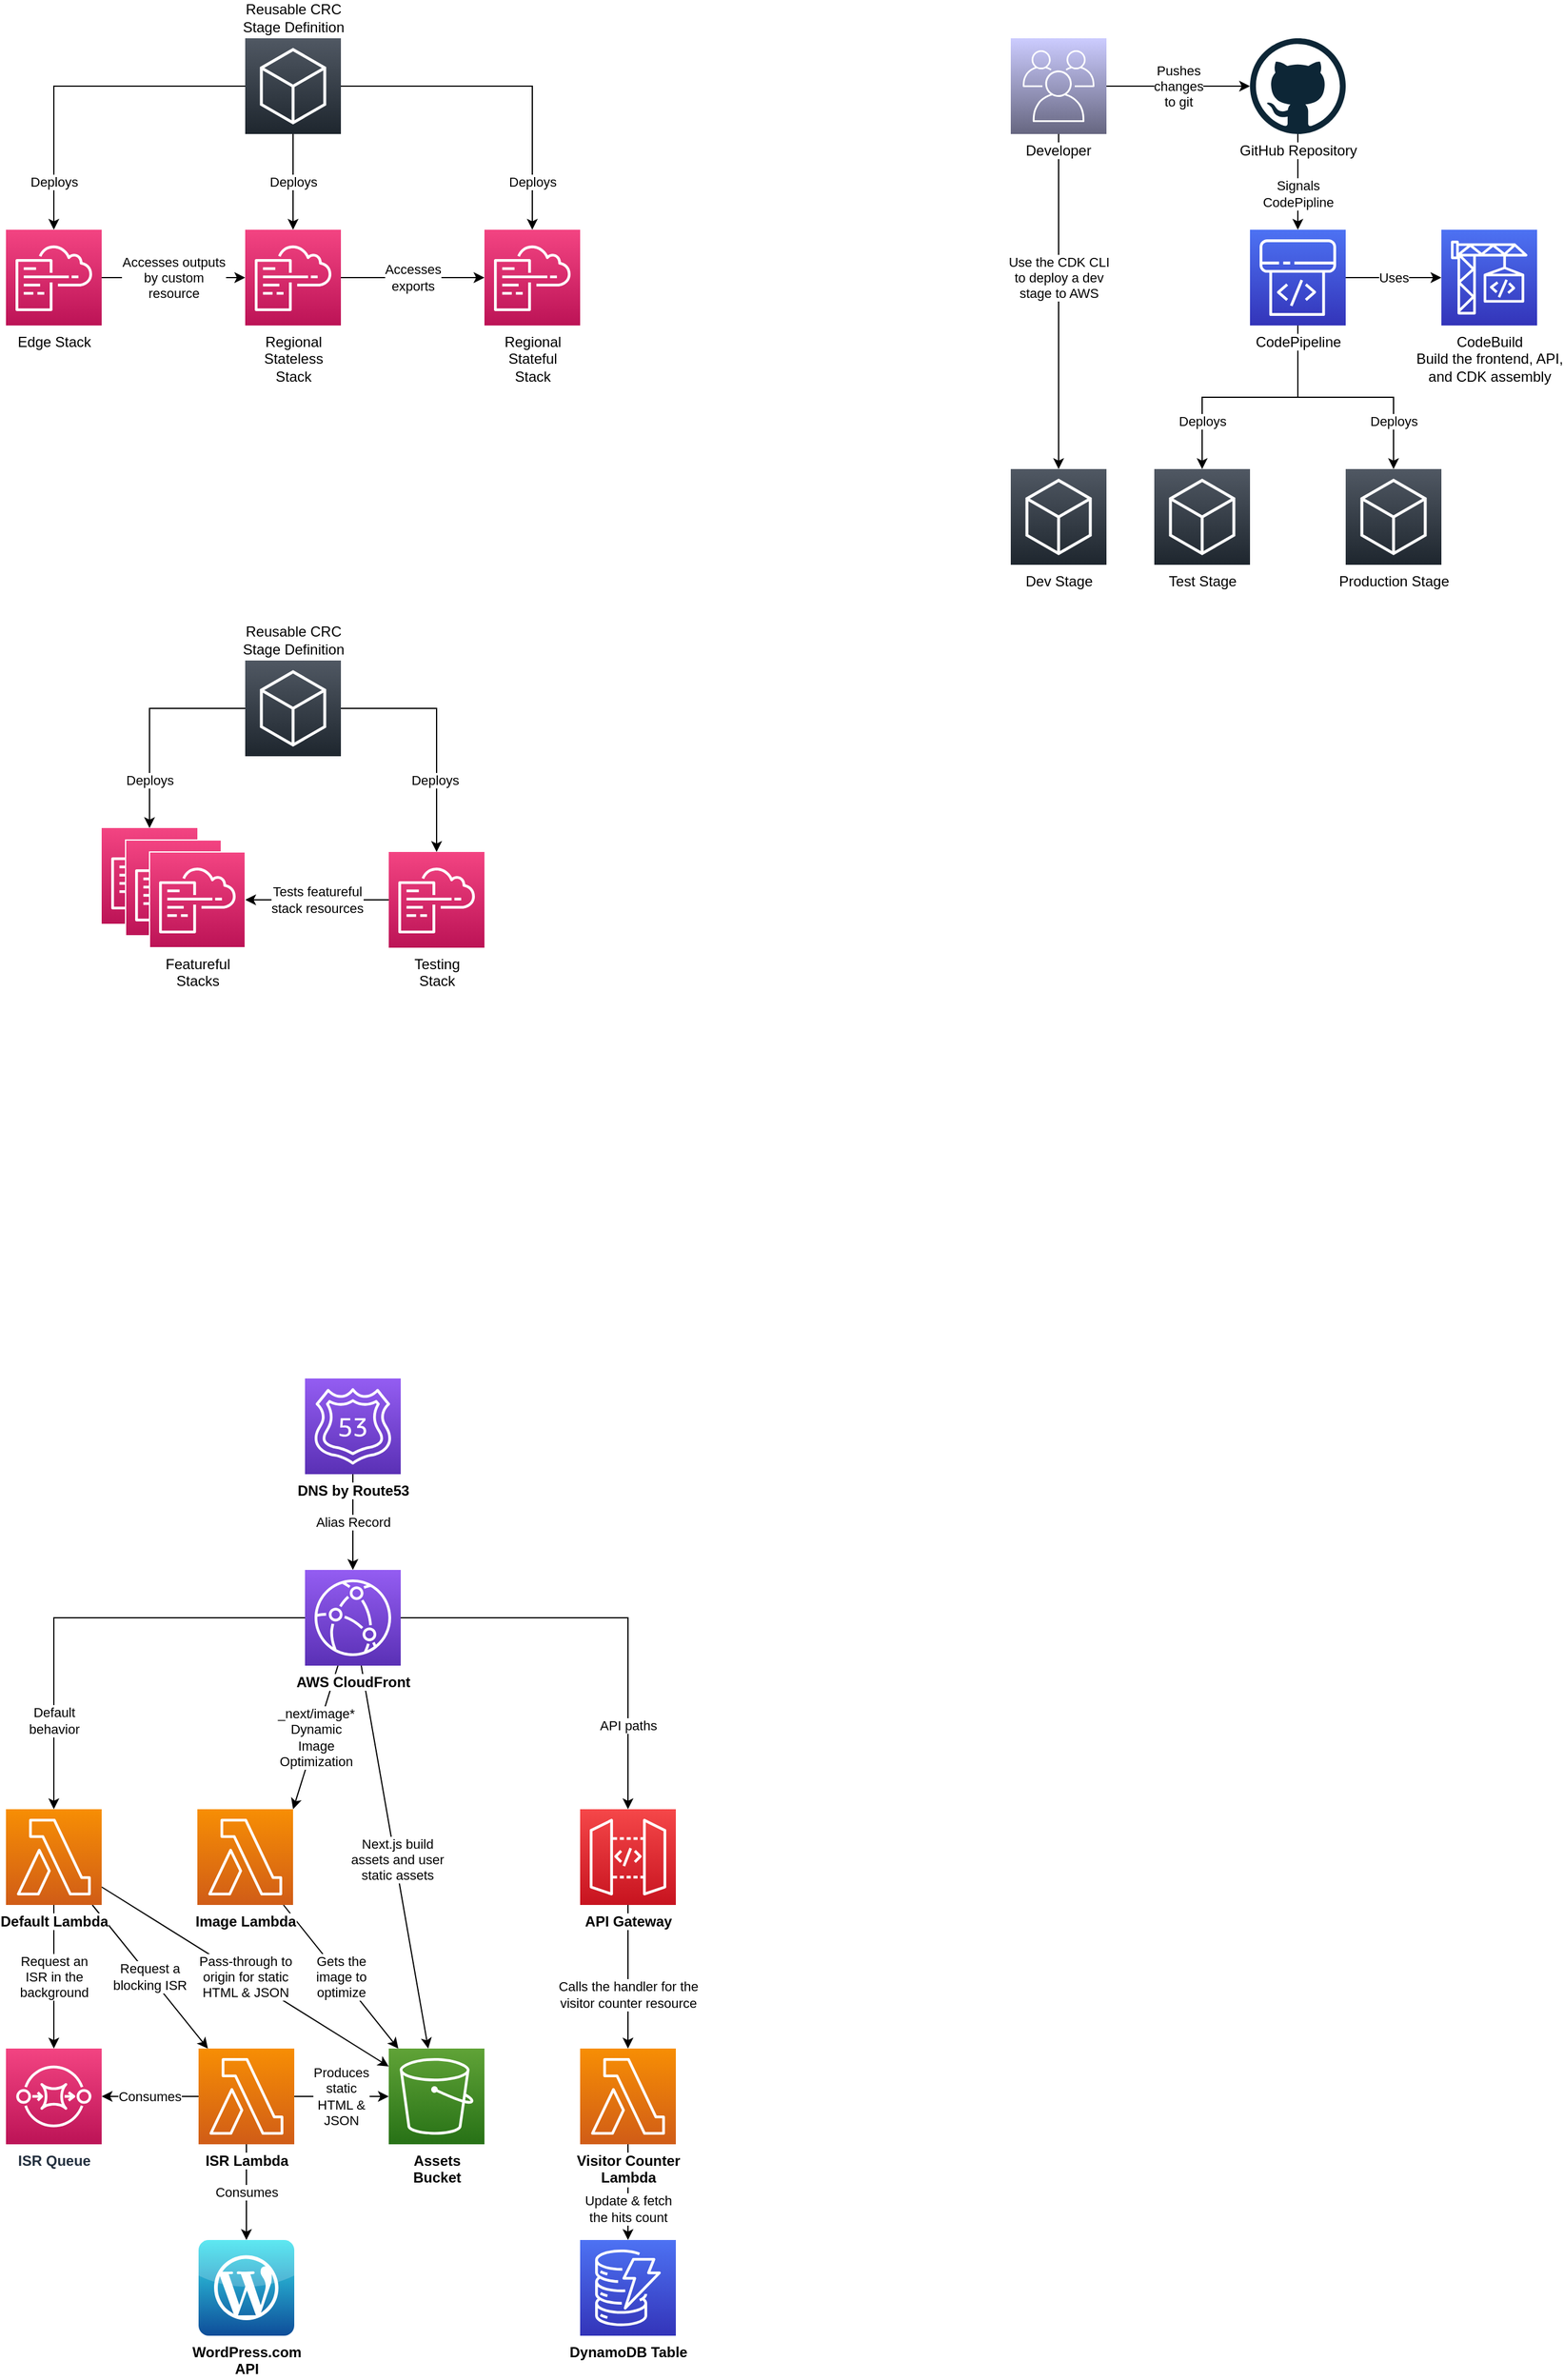 <mxfile version="14.6.13" type="device"><diagram id="23iRSUPoRavnBvh4doch" name="Page-1"><mxGraphModel dx="1086" dy="3144" grid="1" gridSize="10" guides="1" tooltips="1" connect="1" arrows="1" fold="1" page="1" pageScale="1" pageWidth="827" pageHeight="1169" background="#FFFFFF" math="0" shadow="0"><root><mxCell id="0"/><mxCell id="1" parent="0"/><mxCell id="MCFBkDI-ZbjaXfufqopT-85" value="" style="whiteSpace=wrap;html=1;aspect=fixed;fontColor=#000000;strokeWidth=1;fillColor=none;strokeColor=#FFFFFF;" parent="1" vertex="1"><mxGeometry x="280" y="-1540" width="80" height="80" as="geometry"/></mxCell><mxCell id="73" value="" style="points=[[0,0,0],[0.25,0,0],[0.5,0,0],[0.75,0,0],[1,0,0],[0,1,0],[0.25,1,0],[0.5,1,0],[0.75,1,0],[1,1,0],[0,0.25,0],[0,0.5,0],[0,0.75,0],[1,0.25,0],[1,0.5,0],[1,0.75,0]];points=[[0,0,0],[0.25,0,0],[0.5,0,0],[0.75,0,0],[1,0,0],[0,1,0],[0.25,1,0],[0.5,1,0],[0.75,1,0],[1,1,0],[0,0.25,0],[0,0.5,0],[0,0.75,0],[1,0.25,0],[1,0.5,0],[1,0.75,0]];outlineConnect=0;gradientColor=#F34482;gradientDirection=north;fillColor=#BC1356;strokeColor=#ffffff;dashed=0;verticalLabelPosition=bottom;verticalAlign=top;align=center;html=1;fontSize=12;fontStyle=1;aspect=fixed;shape=mxgraph.aws4.resourceIcon;resIcon=mxgraph.aws4.cloudformation;labelBackgroundColor=#FFFFFF;fontColor=#000000;" parent="1" vertex="1"><mxGeometry x="280" y="-1540" width="80" height="80" as="geometry"/></mxCell><mxCell id="74" value="" style="points=[[0,0,0],[0.25,0,0],[0.5,0,0],[0.75,0,0],[1,0,0],[0,1,0],[0.25,1,0],[0.5,1,0],[0.75,1,0],[1,1,0],[0,0.25,0],[0,0.5,0],[0,0.75,0],[1,0.25,0],[1,0.5,0],[1,0.75,0]];points=[[0,0,0],[0.25,0,0],[0.5,0,0],[0.75,0,0],[1,0,0],[0,1,0],[0.25,1,0],[0.5,1,0],[0.75,1,0],[1,1,0],[0,0.25,0],[0,0.5,0],[0,0.75,0],[1,0.25,0],[1,0.5,0],[1,0.75,0]];outlineConnect=0;gradientColor=#F34482;gradientDirection=north;fillColor=#BC1356;strokeColor=#ffffff;dashed=0;verticalLabelPosition=bottom;verticalAlign=top;align=center;html=1;fontSize=12;fontStyle=1;aspect=fixed;shape=mxgraph.aws4.resourceIcon;resIcon=mxgraph.aws4.cloudformation;labelBackgroundColor=#FFFFFF;fontColor=#000000;" parent="1" vertex="1"><mxGeometry x="300" y="-1530" width="80" height="80" as="geometry"/></mxCell><mxCell id="84" value="" style="whiteSpace=wrap;html=1;aspect=fixed;fontColor=#000000;strokeWidth=1;fillColor=none;strokeColor=#FFFFFF;" parent="1" vertex="1"><mxGeometry x="300" y="-1530" width="80" height="80" as="geometry"/></mxCell><mxCell id="25" value="API paths" style="edgeStyle=orthogonalEdgeStyle;rounded=0;orthogonalLoop=1;jettySize=auto;html=1;labelBackgroundColor=#FFFFFF;fontColor=#000000;strokeColor=#000000;" parent="1" source="2" target="hK5ETDv1HGEy8o7-CPOC-136" edge="1"><mxGeometry x="0.6" relative="1" as="geometry"><mxPoint as="offset"/></mxGeometry></mxCell><mxCell id="hK5ETDv1HGEy8o7-CPOC-99" value="Default&lt;br&gt;behavior" style="rounded=0;orthogonalLoop=1;jettySize=auto;html=1;edgeStyle=orthogonalEdgeStyle;" edge="1" parent="1" source="2" target="hK5ETDv1HGEy8o7-CPOC-117"><mxGeometry x="0.6" relative="1" as="geometry"><mxPoint x="320" y="-720" as="targetPoint"/><mxPoint as="offset"/></mxGeometry></mxCell><mxCell id="hK5ETDv1HGEy8o7-CPOC-100" value="_next/image*&lt;br&gt;Dynamic&lt;br&gt;Image&lt;br&gt;Optimization" style="rounded=0;orthogonalLoop=1;jettySize=auto;html=1;entryX=0.5;entryY=0;entryDx=0;entryDy=0;entryPerimeter=0;" edge="1" parent="1" source="2"><mxGeometry relative="1" as="geometry"><mxPoint x="440" y="-720" as="targetPoint"/></mxGeometry></mxCell><mxCell id="hK5ETDv1HGEy8o7-CPOC-101" value="Next.js build&lt;br&gt;assets and user&lt;br&gt;static assets" style="rounded=0;orthogonalLoop=1;jettySize=auto;html=1;" edge="1" parent="1" source="2" target="hK5ETDv1HGEy8o7-CPOC-126"><mxGeometry x="0.014" y="2" relative="1" as="geometry"><mxPoint x="560" y="-720" as="targetPoint"/><mxPoint as="offset"/></mxGeometry></mxCell><mxCell id="2" value="AWS CloudFront" style="points=[[0,0,0],[0.25,0,0],[0.5,0,0],[0.75,0,0],[1,0,0],[0,1,0],[0.25,1,0],[0.5,1,0],[0.75,1,0],[1,1,0],[0,0.25,0],[0,0.5,0],[0,0.75,0],[1,0.25,0],[1,0.5,0],[1,0.75,0]];outlineConnect=0;gradientColor=#945DF2;gradientDirection=north;fillColor=#5A30B5;strokeColor=#ffffff;dashed=0;verticalLabelPosition=bottom;verticalAlign=top;align=center;html=1;fontSize=12;fontStyle=1;aspect=fixed;shape=mxgraph.aws4.resourceIcon;resIcon=mxgraph.aws4.cloudfront;labelBackgroundColor=#FFFFFF;fontColor=#000000;" parent="1" vertex="1"><mxGeometry x="450" y="-920" width="80" height="80" as="geometry"/></mxCell><mxCell id="22" value="Alias Record" style="edgeStyle=orthogonalEdgeStyle;rounded=0;orthogonalLoop=1;jettySize=auto;html=1;labelBackgroundColor=#FFFFFF;fontColor=#000000;strokeColor=#000000;" parent="1" source="10" target="2" edge="1"><mxGeometry relative="1" as="geometry"/></mxCell><mxCell id="10" value="DNS by Route53" style="points=[[0,0,0],[0.25,0,0],[0.5,0,0],[0.75,0,0],[1,0,0],[0,1,0],[0.25,1,0],[0.5,1,0],[0.75,1,0],[1,1,0],[0,0.25,0],[0,0.5,0],[0,0.75,0],[1,0.25,0],[1,0.5,0],[1,0.75,0]];outlineConnect=0;gradientColor=#945DF2;gradientDirection=north;fillColor=#5A30B5;strokeColor=#ffffff;dashed=0;verticalLabelPosition=bottom;verticalAlign=top;align=center;html=1;fontSize=12;fontStyle=1;aspect=fixed;shape=mxgraph.aws4.resourceIcon;resIcon=mxgraph.aws4.route_53;labelBackgroundColor=#FFFFFF;fontColor=#000000;" parent="1" vertex="1"><mxGeometry x="450" y="-1080" width="80" height="80" as="geometry"/></mxCell><mxCell id="42" value="Accesses outputs&lt;br&gt;by custom&lt;br&gt;resource" style="edgeStyle=orthogonalEdgeStyle;rounded=0;orthogonalLoop=1;jettySize=auto;html=1;labelBackgroundColor=#FFFFFF;fontColor=#000000;strokeColor=#000000;" parent="1" source="29" target="35" edge="1"><mxGeometry relative="1" as="geometry"/></mxCell><mxCell id="29" value="Edge Stack" style="points=[[0,0,0],[0.25,0,0],[0.5,0,0],[0.75,0,0],[1,0,0],[0,1,0],[0.25,1,0],[0.5,1,0],[0.75,1,0],[1,1,0],[0,0.25,0],[0,0.5,0],[0,0.75,0],[1,0.25,0],[1,0.5,0],[1,0.75,0]];points=[[0,0,0],[0.25,0,0],[0.5,0,0],[0.75,0,0],[1,0,0],[0,1,0],[0.25,1,0],[0.5,1,0],[0.75,1,0],[1,1,0],[0,0.25,0],[0,0.5,0],[0,0.75,0],[1,0.25,0],[1,0.5,0],[1,0.75,0]];outlineConnect=0;gradientColor=#F34482;gradientDirection=north;fillColor=#BC1356;strokeColor=#ffffff;dashed=0;verticalLabelPosition=bottom;verticalAlign=top;align=center;html=1;fontSize=12;fontStyle=0;aspect=fixed;shape=mxgraph.aws4.resourceIcon;resIcon=mxgraph.aws4.cloudformation;labelBackgroundColor=#FFFFFF;fontColor=#000000;" parent="1" vertex="1"><mxGeometry x="200" y="-2040" width="80" height="80" as="geometry"/></mxCell><mxCell id="37" value="Deploys" style="edgeStyle=orthogonalEdgeStyle;rounded=0;orthogonalLoop=1;jettySize=auto;html=1;entryX=0.5;entryY=0;entryDx=0;entryDy=0;entryPerimeter=0;labelBackgroundColor=#FFFFFF;fontColor=#000000;strokeColor=#000000;" parent="1" source="32" target="29" edge="1"><mxGeometry x="0.714" relative="1" as="geometry"><mxPoint as="offset"/></mxGeometry></mxCell><mxCell id="38" value="Deploys" style="edgeStyle=orthogonalEdgeStyle;rounded=0;orthogonalLoop=1;jettySize=auto;html=1;labelBackgroundColor=#FFFFFF;fontColor=#000000;strokeColor=#000000;" parent="1" source="32" target="35" edge="1"><mxGeometry relative="1" as="geometry"><mxPoint as="offset"/></mxGeometry></mxCell><mxCell id="39" style="edgeStyle=orthogonalEdgeStyle;rounded=0;orthogonalLoop=1;jettySize=auto;html=1;labelBackgroundColor=#FFFFFF;fontColor=#000000;strokeColor=#000000;" parent="1" source="32" target="36" edge="1"><mxGeometry relative="1" as="geometry"/></mxCell><mxCell id="40" value="Deploys" style="edgeLabel;html=1;align=center;verticalAlign=middle;resizable=0;points=[];labelBackgroundColor=#FFFFFF;fontColor=#000000;" parent="39" vertex="1" connectable="0"><mxGeometry x="0.513" y="-2" relative="1" as="geometry"><mxPoint x="2" y="28" as="offset"/></mxGeometry></mxCell><mxCell id="32" value="Reusable CRC&lt;br&gt;Stage Definition" style="points=[[0,0,0],[0.25,0,0],[0.5,0,0],[0.75,0,0],[1,0,0],[0,1,0],[0.25,1,0],[0.5,1,0],[0.75,1,0],[1,1,0],[0,0.25,0],[0,0.5,0],[0,0.75,0],[1,0.25,0],[1,0.5,0],[1,0.75,0]];gradientDirection=north;outlineConnect=0;gradientColor=#505863;fillColor=#1E262E;strokeColor=#ffffff;dashed=0;verticalLabelPosition=top;verticalAlign=bottom;align=center;html=1;fontSize=12;fontStyle=0;aspect=fixed;shape=mxgraph.aws4.resourceIcon;resIcon=mxgraph.aws4.general;labelPosition=center;labelBackgroundColor=#FFFFFF;fontColor=#000000;" parent="1" vertex="1"><mxGeometry x="400" y="-2200" width="80" height="80" as="geometry"/></mxCell><mxCell id="41" value="Accesses&lt;br&gt;exports" style="edgeStyle=orthogonalEdgeStyle;rounded=0;orthogonalLoop=1;jettySize=auto;html=1;labelBackgroundColor=#FFFFFF;fontColor=#000000;strokeColor=#000000;" parent="1" source="35" target="36" edge="1"><mxGeometry relative="1" as="geometry"/></mxCell><mxCell id="35" value="Regional&lt;br&gt;Stateless&lt;br&gt;Stack" style="points=[[0,0,0],[0.25,0,0],[0.5,0,0],[0.75,0,0],[1,0,0],[0,1,0],[0.25,1,0],[0.5,1,0],[0.75,1,0],[1,1,0],[0,0.25,0],[0,0.5,0],[0,0.75,0],[1,0.25,0],[1,0.5,0],[1,0.75,0]];points=[[0,0,0],[0.25,0,0],[0.5,0,0],[0.75,0,0],[1,0,0],[0,1,0],[0.25,1,0],[0.5,1,0],[0.75,1,0],[1,1,0],[0,0.25,0],[0,0.5,0],[0,0.75,0],[1,0.25,0],[1,0.5,0],[1,0.75,0]];outlineConnect=0;gradientColor=#F34482;gradientDirection=north;fillColor=#BC1356;strokeColor=#ffffff;dashed=0;verticalLabelPosition=bottom;verticalAlign=top;align=center;html=1;fontSize=12;fontStyle=0;aspect=fixed;shape=mxgraph.aws4.resourceIcon;resIcon=mxgraph.aws4.cloudformation;labelBackgroundColor=#FFFFFF;fontColor=#000000;" parent="1" vertex="1"><mxGeometry x="400" y="-2040" width="80" height="80" as="geometry"/></mxCell><mxCell id="36" value="Regional&lt;br&gt;Stateful&lt;br&gt;Stack" style="points=[[0,0,0],[0.25,0,0],[0.5,0,0],[0.75,0,0],[1,0,0],[0,1,0],[0.25,1,0],[0.5,1,0],[0.75,1,0],[1,1,0],[0,0.25,0],[0,0.5,0],[0,0.75,0],[1,0.25,0],[1,0.5,0],[1,0.75,0]];points=[[0,0,0],[0.25,0,0],[0.5,0,0],[0.75,0,0],[1,0,0],[0,1,0],[0.25,1,0],[0.5,1,0],[0.75,1,0],[1,1,0],[0,0.25,0],[0,0.5,0],[0,0.75,0],[1,0.25,0],[1,0.5,0],[1,0.75,0]];outlineConnect=0;gradientColor=#F34482;gradientDirection=north;fillColor=#BC1356;strokeColor=#ffffff;dashed=0;verticalLabelPosition=bottom;verticalAlign=top;align=center;html=1;fontSize=12;fontStyle=0;aspect=fixed;shape=mxgraph.aws4.resourceIcon;resIcon=mxgraph.aws4.cloudformation;labelBackgroundColor=#FFFFFF;fontColor=#000000;" parent="1" vertex="1"><mxGeometry x="600" y="-2040" width="80" height="80" as="geometry"/></mxCell><mxCell id="52" value="Uses" style="edgeStyle=orthogonalEdgeStyle;rounded=0;orthogonalLoop=1;jettySize=auto;html=1;labelBackgroundColor=#FFFFFF;fontColor=#000000;strokeColor=#000000;" parent="1" source="43" target="51" edge="1"><mxGeometry relative="1" as="geometry"/></mxCell><mxCell id="54" value="Deploys" style="edgeStyle=orthogonalEdgeStyle;rounded=0;orthogonalLoop=1;jettySize=auto;html=1;exitX=0.5;exitY=1;exitDx=0;exitDy=0;exitPerimeter=0;labelBackgroundColor=#FFFFFF;fontColor=#000000;strokeColor=#000000;" parent="1" source="43" target="53" edge="1"><mxGeometry x="0.602" relative="1" as="geometry"><mxPoint as="offset"/></mxGeometry></mxCell><mxCell id="56" value="Deploys" style="edgeStyle=orthogonalEdgeStyle;rounded=0;orthogonalLoop=1;jettySize=auto;html=1;exitX=0.5;exitY=1;exitDx=0;exitDy=0;exitPerimeter=0;labelBackgroundColor=#FFFFFF;fontColor=#000000;strokeColor=#000000;" parent="1" source="43" target="55" edge="1"><mxGeometry x="0.597" relative="1" as="geometry"><mxPoint x="1480" y="-1870" as="sourcePoint"/><mxPoint as="offset"/></mxGeometry></mxCell><mxCell id="43" value="CodePipeline" style="points=[[0,0,0],[0.25,0,0],[0.5,0,0],[0.75,0,0],[1,0,0],[0,1,0],[0.25,1,0],[0.5,1,0],[0.75,1,0],[1,1,0],[0,0.25,0],[0,0.5,0],[0,0.75,0],[1,0.25,0],[1,0.5,0],[1,0.75,0]];outlineConnect=0;gradientColor=#4D72F3;gradientDirection=north;fillColor=#3334B9;strokeColor=#ffffff;dashed=0;verticalLabelPosition=bottom;verticalAlign=top;align=center;html=1;fontSize=12;fontStyle=0;aspect=fixed;shape=mxgraph.aws4.resourceIcon;resIcon=mxgraph.aws4.codepipeline;labelBackgroundColor=#FFFFFF;fontColor=#000000;" parent="1" vertex="1"><mxGeometry x="1240" y="-2040" width="80" height="80" as="geometry"/></mxCell><mxCell id="45" value="Signals&lt;br&gt;CodePipline" style="edgeStyle=orthogonalEdgeStyle;rounded=0;orthogonalLoop=1;jettySize=auto;html=1;labelBackgroundColor=#FFFFFF;fontColor=#000000;strokeColor=#000000;" parent="1" source="44" target="43" edge="1"><mxGeometry x="0.25" relative="1" as="geometry"><mxPoint as="offset"/></mxGeometry></mxCell><mxCell id="44" value="GitHub Repository" style="dashed=0;outlineConnect=0;html=1;align=center;labelPosition=center;verticalLabelPosition=bottom;verticalAlign=top;shape=mxgraph.weblogos.github;labelBackgroundColor=#FFFFFF;fontColor=#000000;fillColor=none;" parent="1" vertex="1"><mxGeometry x="1240" y="-2200" width="80" height="80" as="geometry"/></mxCell><mxCell id="50" value="Pushes&lt;br&gt;changes&lt;br&gt;to git" style="edgeStyle=orthogonalEdgeStyle;rounded=0;orthogonalLoop=1;jettySize=auto;html=1;labelBackgroundColor=#FFFFFF;fontColor=#000000;strokeColor=#000000;exitX=1;exitY=0.5;exitDx=0;exitDy=0;" parent="1" source="47" target="44" edge="1"><mxGeometry relative="1" as="geometry"><mxPoint x="1151" y="-2121" as="sourcePoint"/></mxGeometry></mxCell><mxCell id="51" value="CodeBuild&lt;br&gt;Build the frontend, API,&lt;br&gt;and CDK assembly" style="points=[[0,0,0],[0.25,0,0],[0.5,0,0],[0.75,0,0],[1,0,0],[0,1,0],[0.25,1,0],[0.5,1,0],[0.75,1,0],[1,1,0],[0,0.25,0],[0,0.5,0],[0,0.75,0],[1,0.25,0],[1,0.5,0],[1,0.75,0]];outlineConnect=0;gradientColor=#4D72F3;gradientDirection=north;fillColor=#3334B9;strokeColor=#ffffff;dashed=0;verticalLabelPosition=bottom;verticalAlign=top;align=center;html=1;fontSize=12;fontStyle=0;aspect=fixed;shape=mxgraph.aws4.resourceIcon;resIcon=mxgraph.aws4.codebuild;labelBackgroundColor=#FFFFFF;fontColor=#000000;" parent="1" vertex="1"><mxGeometry x="1400" y="-2040" width="80" height="80" as="geometry"/></mxCell><mxCell id="53" value="Test Stage" style="points=[[0,0,0],[0.25,0,0],[0.5,0,0],[0.75,0,0],[1,0,0],[0,1,0],[0.25,1,0],[0.5,1,0],[0.75,1,0],[1,1,0],[0,0.25,0],[0,0.5,0],[0,0.75,0],[1,0.25,0],[1,0.5,0],[1,0.75,0]];gradientDirection=north;outlineConnect=0;gradientColor=#505863;fillColor=#1E262E;strokeColor=#ffffff;dashed=0;verticalLabelPosition=bottom;verticalAlign=top;align=center;html=1;fontSize=12;fontStyle=0;aspect=fixed;shape=mxgraph.aws4.resourceIcon;resIcon=mxgraph.aws4.general;labelPosition=center;labelBackgroundColor=#FFFFFF;fontColor=#000000;" parent="1" vertex="1"><mxGeometry x="1160" y="-1840" width="80" height="80" as="geometry"/></mxCell><mxCell id="55" value="Production Stage" style="points=[[0,0,0],[0.25,0,0],[0.5,0,0],[0.75,0,0],[1,0,0],[0,1,0],[0.25,1,0],[0.5,1,0],[0.75,1,0],[1,1,0],[0,0.25,0],[0,0.5,0],[0,0.75,0],[1,0.25,0],[1,0.5,0],[1,0.75,0]];gradientDirection=north;outlineConnect=0;gradientColor=#505863;fillColor=#1E262E;strokeColor=#ffffff;dashed=0;verticalLabelPosition=bottom;verticalAlign=top;align=center;html=1;fontSize=12;fontStyle=0;aspect=fixed;shape=mxgraph.aws4.resourceIcon;resIcon=mxgraph.aws4.general;labelPosition=center;labelBackgroundColor=#FFFFFF;fontColor=#000000;" parent="1" vertex="1"><mxGeometry x="1320" y="-1840" width="80" height="80" as="geometry"/></mxCell><mxCell id="60" value="Dev Stage" style="points=[[0,0,0],[0.25,0,0],[0.5,0,0],[0.75,0,0],[1,0,0],[0,1,0],[0.25,1,0],[0.5,1,0],[0.75,1,0],[1,1,0],[0,0.25,0],[0,0.5,0],[0,0.75,0],[1,0.25,0],[1,0.5,0],[1,0.75,0]];gradientDirection=north;outlineConnect=0;gradientColor=#505863;fillColor=#1E262E;strokeColor=#ffffff;dashed=0;verticalLabelPosition=bottom;verticalAlign=top;align=center;html=1;fontSize=12;fontStyle=0;aspect=fixed;shape=mxgraph.aws4.resourceIcon;resIcon=mxgraph.aws4.general;labelPosition=center;labelBackgroundColor=#FFFFFF;fontColor=#000000;" parent="1" vertex="1"><mxGeometry x="1040" y="-1840" width="80" height="80" as="geometry"/></mxCell><mxCell id="61" value="Use the CDK CLI&lt;br&gt;to deploy a dev&lt;br&gt;stage to AWS" style="edgeStyle=orthogonalEdgeStyle;rounded=0;orthogonalLoop=1;jettySize=auto;html=1;labelBackgroundColor=#FFFFFF;fontColor=#000000;exitX=0.5;exitY=1;exitDx=0;exitDy=0;strokeColor=#000000;" parent="1" source="47" target="60" edge="1"><mxGeometry x="-0.143" relative="1" as="geometry"><mxPoint x="960" y="-2130" as="sourcePoint"/><mxPoint as="offset"/></mxGeometry></mxCell><mxCell id="80" value="Deploys&amp;nbsp;" style="edgeStyle=orthogonalEdgeStyle;rounded=0;orthogonalLoop=1;jettySize=auto;html=1;strokeColor=#000000;exitX=1;exitY=0.5;exitDx=0;exitDy=0;exitPerimeter=0;fontColor=#000000;labelBackgroundColor=#FFFFFF;" parent="1" source="71" target="77" edge="1"><mxGeometry x="0.4" relative="1" as="geometry"><mxPoint as="offset"/></mxGeometry></mxCell><mxCell id="71" value="Reusable CRC&lt;br&gt;Stage Definition" style="points=[[0,0,0],[0.25,0,0],[0.5,0,0],[0.75,0,0],[1,0,0],[0,1,0],[0.25,1,0],[0.5,1,0],[0.75,1,0],[1,1,0],[0,0.25,0],[0,0.5,0],[0,0.75,0],[1,0.25,0],[1,0.5,0],[1,0.75,0]];gradientDirection=north;outlineConnect=0;gradientColor=#505863;fillColor=#1E262E;strokeColor=#ffffff;dashed=0;verticalLabelPosition=top;verticalAlign=bottom;align=center;html=1;fontSize=12;fontStyle=0;aspect=fixed;shape=mxgraph.aws4.resourceIcon;resIcon=mxgraph.aws4.general;labelPosition=center;labelBackgroundColor=#FFFFFF;fontColor=#000000;" parent="1" vertex="1"><mxGeometry x="400" y="-1680" width="80" height="80" as="geometry"/></mxCell><mxCell id="81" value="Tests featureful&lt;br&gt;stack resources" style="edgeStyle=orthogonalEdgeStyle;rounded=0;orthogonalLoop=1;jettySize=auto;html=1;strokeColor=#000000;fontColor=#000000;labelBackgroundColor=#FFFFFF;" parent="1" source="77" target="72" edge="1"><mxGeometry relative="1" as="geometry"/></mxCell><mxCell id="77" value="Testing&lt;br&gt;Stack" style="points=[[0,0,0],[0.25,0,0],[0.5,0,0],[0.75,0,0],[1,0,0],[0,1,0],[0.25,1,0],[0.5,1,0],[0.75,1,0],[1,1,0],[0,0.25,0],[0,0.5,0],[0,0.75,0],[1,0.25,0],[1,0.5,0],[1,0.75,0]];points=[[0,0,0],[0.25,0,0],[0.5,0,0],[0.75,0,0],[1,0,0],[0,1,0],[0.25,1,0],[0.5,1,0],[0.75,1,0],[1,1,0],[0,0.25,0],[0,0.5,0],[0,0.75,0],[1,0.25,0],[1,0.5,0],[1,0.75,0]];outlineConnect=0;gradientColor=#F34482;gradientDirection=north;fillColor=#BC1356;strokeColor=#ffffff;dashed=0;verticalLabelPosition=bottom;verticalAlign=top;align=center;html=1;fontSize=12;fontStyle=0;aspect=fixed;shape=mxgraph.aws4.resourceIcon;resIcon=mxgraph.aws4.cloudformation;labelBackgroundColor=#FFFFFF;fontColor=#000000;" parent="1" vertex="1"><mxGeometry x="520" y="-1520" width="80" height="80" as="geometry"/></mxCell><mxCell id="79" value="Deploys" style="edgeStyle=orthogonalEdgeStyle;rounded=0;orthogonalLoop=1;jettySize=auto;html=1;entryX=0.5;entryY=0;entryDx=0;entryDy=0;entryPerimeter=0;strokeColor=#000000;exitX=0;exitY=0.5;exitDx=0;exitDy=0;exitPerimeter=0;fontColor=#000000;labelBackgroundColor=#FFFFFF;" parent="1" source="71" target="73" edge="1"><mxGeometry x="0.556" relative="1" as="geometry"><mxPoint as="offset"/></mxGeometry></mxCell><mxCell id="72" value="Featureful&lt;br&gt;Stacks" style="points=[[0,0,0],[0.25,0,0],[0.5,0,0],[0.75,0,0],[1,0,0],[0,1,0],[0.25,1,0],[0.5,1,0],[0.75,1,0],[1,1,0],[0,0.25,0],[0,0.5,0],[0,0.75,0],[1,0.25,0],[1,0.5,0],[1,0.75,0]];points=[[0,0,0],[0.25,0,0],[0.5,0,0],[0.75,0,0],[1,0,0],[0,1,0],[0.25,1,0],[0.5,1,0],[0.75,1,0],[1,1,0],[0,0.25,0],[0,0.5,0],[0,0.75,0],[1,0.25,0],[1,0.5,0],[1,0.75,0]];outlineConnect=0;gradientColor=#F34482;gradientDirection=north;fillColor=#BC1356;strokeColor=#ffffff;dashed=0;verticalLabelPosition=bottom;verticalAlign=top;align=center;html=1;fontSize=12;fontStyle=0;aspect=fixed;shape=mxgraph.aws4.resourceIcon;resIcon=mxgraph.aws4.cloudformation;labelBackgroundColor=#FFFFFF;fontColor=#000000;" parent="1" vertex="1"><mxGeometry x="320" y="-1520" width="80" height="80" as="geometry"/></mxCell><mxCell id="82" value="" style="whiteSpace=wrap;html=1;aspect=fixed;fontColor=#000000;strokeWidth=1;fillColor=none;strokeColor=#FFFFFF;" parent="1" vertex="1"><mxGeometry x="320" y="-1520" width="80" height="80" as="geometry"/></mxCell><mxCell id="49" value="" style="group;labelBackgroundColor=#FFFFFF;fontColor=#000000;" parent="1" vertex="1" connectable="0"><mxGeometry x="1040" y="-2200" width="80" height="80" as="geometry"/></mxCell><mxCell id="47" value="Developer" style="rounded=0;whiteSpace=wrap;html=1;strokeColor=none;fillColor=#CCCCFF;gradientColor=#666680;labelPosition=center;verticalLabelPosition=bottom;align=center;verticalAlign=top;labelBackgroundColor=#FFFFFF;fontColor=#000000;" parent="49" vertex="1"><mxGeometry width="80" height="80" as="geometry"/></mxCell><mxCell id="46" value="" style="outlineConnect=0;gradientColor=none;dashed=0;verticalLabelPosition=bottom;verticalAlign=top;align=center;html=1;fontSize=12;fontStyle=0;aspect=fixed;shape=mxgraph.aws4.illustration_users;pointerEvents=1;fillColor=#FFFFFF;strokeColor=none;labelBackgroundColor=#FFFFFF;fontColor=#000000;" parent="49" vertex="1"><mxGeometry x="10" y="10" width="60" height="60" as="geometry"/></mxCell><mxCell id="hK5ETDv1HGEy8o7-CPOC-115" value="Request an&lt;br&gt;ISR in the&lt;br&gt;background" style="rounded=0;orthogonalLoop=1;jettySize=auto;html=1;" edge="1" parent="1" source="hK5ETDv1HGEy8o7-CPOC-117" target="hK5ETDv1HGEy8o7-CPOC-125"><mxGeometry relative="1" as="geometry"><mxPoint as="offset"/></mxGeometry></mxCell><mxCell id="hK5ETDv1HGEy8o7-CPOC-116" value="Pass-through to&lt;br&gt;origin for static&lt;br&gt;HTML &amp;amp; JSON" style="rounded=0;orthogonalLoop=1;jettySize=auto;html=1;" edge="1" parent="1" source="hK5ETDv1HGEy8o7-CPOC-117" target="hK5ETDv1HGEy8o7-CPOC-126"><mxGeometry relative="1" as="geometry"><mxPoint as="offset"/></mxGeometry></mxCell><mxCell id="hK5ETDv1HGEy8o7-CPOC-144" value="Request a&lt;br&gt;blocking ISR" style="edgeStyle=none;rounded=0;orthogonalLoop=1;jettySize=auto;html=1;startArrow=none;startFill=0;" edge="1" parent="1" source="hK5ETDv1HGEy8o7-CPOC-117" target="hK5ETDv1HGEy8o7-CPOC-124"><mxGeometry relative="1" as="geometry"/></mxCell><mxCell id="hK5ETDv1HGEy8o7-CPOC-117" value="Default Lambda" style="points=[[0,0,0],[0.25,0,0],[0.5,0,0],[0.75,0,0],[1,0,0],[0,1,0],[0.25,1,0],[0.5,1,0],[0.75,1,0],[1,1,0],[0,0.25,0],[0,0.5,0],[0,0.75,0],[1,0.25,0],[1,0.5,0],[1,0.75,0]];outlineConnect=0;gradientColor=#F78E04;gradientDirection=north;fillColor=#D05C17;strokeColor=#ffffff;dashed=0;verticalLabelPosition=bottom;verticalAlign=top;align=center;html=1;fontSize=12;fontStyle=1;aspect=fixed;shape=mxgraph.aws4.resourceIcon;resIcon=mxgraph.aws4.lambda;labelBackgroundColor=#FFFFFF;fontColor=#000000;" vertex="1" parent="1"><mxGeometry x="200" y="-720" width="80" height="80" as="geometry"/></mxCell><mxCell id="hK5ETDv1HGEy8o7-CPOC-118" value="Gets the&lt;br&gt;image to&lt;br&gt;optimize" style="edgeStyle=none;rounded=0;orthogonalLoop=1;jettySize=auto;html=1;" edge="1" parent="1" source="hK5ETDv1HGEy8o7-CPOC-119" target="hK5ETDv1HGEy8o7-CPOC-126"><mxGeometry relative="1" as="geometry"><mxPoint as="offset"/></mxGeometry></mxCell><mxCell id="hK5ETDv1HGEy8o7-CPOC-119" value="Image Lambda" style="points=[[0,0,0],[0.25,0,0],[0.5,0,0],[0.75,0,0],[1,0,0],[0,1,0],[0.25,1,0],[0.5,1,0],[0.75,1,0],[1,1,0],[0,0.25,0],[0,0.5,0],[0,0.75,0],[1,0.25,0],[1,0.5,0],[1,0.75,0]];outlineConnect=0;gradientColor=#F78E04;gradientDirection=north;fillColor=#D05C17;strokeColor=#ffffff;dashed=0;verticalLabelPosition=bottom;verticalAlign=top;align=center;html=1;fontSize=12;fontStyle=1;aspect=fixed;shape=mxgraph.aws4.resourceIcon;resIcon=mxgraph.aws4.lambda;labelBackgroundColor=#FFFFFF;fontColor=#000000;" vertex="1" parent="1"><mxGeometry x="360" y="-720" width="80" height="80" as="geometry"/></mxCell><mxCell id="hK5ETDv1HGEy8o7-CPOC-120" style="edgeStyle=orthogonalEdgeStyle;rounded=0;orthogonalLoop=1;jettySize=auto;html=1;" edge="1" parent="1" source="hK5ETDv1HGEy8o7-CPOC-124" target="hK5ETDv1HGEy8o7-CPOC-126"><mxGeometry relative="1" as="geometry"/></mxCell><mxCell id="hK5ETDv1HGEy8o7-CPOC-121" value="Produces&lt;br&gt;static&lt;br&gt;HTML &amp;amp;&lt;br&gt;JSON" style="edgeLabel;html=1;align=center;verticalAlign=middle;resizable=0;points=[];" vertex="1" connectable="0" parent="hK5ETDv1HGEy8o7-CPOC-120"><mxGeometry x="-0.058" y="-1" relative="1" as="geometry"><mxPoint x="2" y="-1" as="offset"/></mxGeometry></mxCell><mxCell id="hK5ETDv1HGEy8o7-CPOC-122" value="Consumes" style="edgeStyle=orthogonalEdgeStyle;rounded=0;orthogonalLoop=1;jettySize=auto;html=1;" edge="1" parent="1" source="hK5ETDv1HGEy8o7-CPOC-124" target="hK5ETDv1HGEy8o7-CPOC-127"><mxGeometry relative="1" as="geometry"><Array as="points"><mxPoint x="401" y="-390"/><mxPoint x="401" y="-390"/></Array><mxPoint as="offset"/></mxGeometry></mxCell><mxCell id="hK5ETDv1HGEy8o7-CPOC-123" value="Consumes" style="edgeStyle=orthogonalEdgeStyle;rounded=0;orthogonalLoop=1;jettySize=auto;html=1;" edge="1" parent="1" source="hK5ETDv1HGEy8o7-CPOC-124" target="hK5ETDv1HGEy8o7-CPOC-125"><mxGeometry x="0.012" relative="1" as="geometry"><mxPoint as="offset"/></mxGeometry></mxCell><mxCell id="hK5ETDv1HGEy8o7-CPOC-124" value="ISR Lambda" style="points=[[0,0,0],[0.25,0,0],[0.5,0,0],[0.75,0,0],[1,0,0],[0,1,0],[0.25,1,0],[0.5,1,0],[0.75,1,0],[1,1,0],[0,0.25,0],[0,0.5,0],[0,0.75,0],[1,0.25,0],[1,0.5,0],[1,0.75,0]];outlineConnect=0;gradientColor=#F78E04;gradientDirection=north;fillColor=#D05C17;strokeColor=#ffffff;dashed=0;verticalLabelPosition=bottom;verticalAlign=top;align=center;html=1;fontSize=12;fontStyle=1;aspect=fixed;shape=mxgraph.aws4.resourceIcon;resIcon=mxgraph.aws4.lambda;labelBackgroundColor=#FFFFFF;fontColor=#000000;" vertex="1" parent="1"><mxGeometry x="361" y="-520" width="80" height="80" as="geometry"/></mxCell><mxCell id="hK5ETDv1HGEy8o7-CPOC-125" value="ISR Queue" style="points=[[0,0,0],[0.25,0,0],[0.5,0,0],[0.75,0,0],[1,0,0],[0,1,0],[0.25,1,0],[0.5,1,0],[0.75,1,0],[1,1,0],[0,0.25,0],[0,0.5,0],[0,0.75,0],[1,0.25,0],[1,0.5,0],[1,0.75,0]];outlineConnect=0;fontColor=#232F3E;gradientColor=#F34482;gradientDirection=north;fillColor=#BC1356;strokeColor=#ffffff;dashed=0;verticalLabelPosition=bottom;verticalAlign=top;align=center;html=1;fontSize=12;fontStyle=1;aspect=fixed;shape=mxgraph.aws4.resourceIcon;resIcon=mxgraph.aws4.sqs;labelBackgroundColor=#ffffff;" vertex="1" parent="1"><mxGeometry x="200" y="-520" width="80" height="80" as="geometry"/></mxCell><mxCell id="hK5ETDv1HGEy8o7-CPOC-126" value="Assets&lt;br&gt;Bucket" style="points=[[0,0,0],[0.25,0,0],[0.5,0,0],[0.75,0,0],[1,0,0],[0,1,0],[0.25,1,0],[0.5,1,0],[0.75,1,0],[1,1,0],[0,0.25,0],[0,0.5,0],[0,0.75,0],[1,0.25,0],[1,0.5,0],[1,0.75,0]];outlineConnect=0;gradientColor=#60A337;gradientDirection=north;fillColor=#277116;strokeColor=#ffffff;dashed=0;verticalLabelPosition=bottom;verticalAlign=top;align=center;html=1;fontSize=12;fontStyle=1;aspect=fixed;shape=mxgraph.aws4.resourceIcon;resIcon=mxgraph.aws4.s3;labelBackgroundColor=#FFFFFF;fontColor=#000000;" vertex="1" parent="1"><mxGeometry x="520" y="-520" width="80" height="80" as="geometry"/></mxCell><mxCell id="hK5ETDv1HGEy8o7-CPOC-127" value="WordPress.com&lt;br&gt;API" style="dashed=0;outlineConnect=0;html=1;align=center;labelPosition=center;verticalLabelPosition=bottom;verticalAlign=top;shape=mxgraph.webicons.wordpress_2;fillColor=#35E2EE;gradientColor=#0E4D99;labelBackgroundColor=#FFFFFF;fontColor=#000000;fontStyle=1" vertex="1" parent="1"><mxGeometry x="361" y="-360" width="80" height="80" as="geometry"/></mxCell><mxCell id="hK5ETDv1HGEy8o7-CPOC-135" value="Calls the handler for the&lt;br&gt;visitor counter resource" style="edgeStyle=orthogonalEdgeStyle;rounded=0;orthogonalLoop=1;jettySize=auto;html=1;entryX=0.5;entryY=0;entryDx=0;entryDy=0;entryPerimeter=0;labelBackgroundColor=#FFFFFF;fontColor=#000000;strokeColor=#000000;" edge="1" parent="1" source="hK5ETDv1HGEy8o7-CPOC-136" target="hK5ETDv1HGEy8o7-CPOC-139"><mxGeometry x="0.25" relative="1" as="geometry"><mxPoint x="910" y="-401" as="targetPoint"/><mxPoint as="offset"/></mxGeometry></mxCell><mxCell id="hK5ETDv1HGEy8o7-CPOC-136" value="API Gateway" style="points=[[0,0,0],[0.25,0,0],[0.5,0,0],[0.75,0,0],[1,0,0],[0,1,0],[0.25,1,0],[0.5,1,0],[0.75,1,0],[1,1,0],[0,0.25,0],[0,0.5,0],[0,0.75,0],[1,0.25,0],[1,0.5,0],[1,0.75,0]];outlineConnect=0;gradientColor=#F54749;gradientDirection=north;fillColor=#C7131F;strokeColor=#ffffff;dashed=0;verticalLabelPosition=bottom;verticalAlign=top;align=center;html=1;fontSize=12;fontStyle=1;aspect=fixed;shape=mxgraph.aws4.resourceIcon;resIcon=mxgraph.aws4.api_gateway;labelBackgroundColor=#FFFFFF;fontColor=#000000;" vertex="1" parent="1"><mxGeometry x="680" y="-720" width="80" height="80" as="geometry"/></mxCell><mxCell id="hK5ETDv1HGEy8o7-CPOC-137" value="DynamoDB Table" style="points=[[0,0,0],[0.25,0,0],[0.5,0,0],[0.75,0,0],[1,0,0],[0,1,0],[0.25,1,0],[0.5,1,0],[0.75,1,0],[1,1,0],[0,0.25,0],[0,0.5,0],[0,0.75,0],[1,0.25,0],[1,0.5,0],[1,0.75,0]];outlineConnect=0;gradientColor=#4D72F3;gradientDirection=north;fillColor=#3334B9;strokeColor=#ffffff;dashed=0;verticalLabelPosition=bottom;verticalAlign=top;align=center;html=1;fontSize=12;fontStyle=1;aspect=fixed;shape=mxgraph.aws4.resourceIcon;resIcon=mxgraph.aws4.dynamodb;labelBackgroundColor=#FFFFFF;fontColor=#000000;" vertex="1" parent="1"><mxGeometry x="680" y="-360" width="80" height="80" as="geometry"/></mxCell><mxCell id="hK5ETDv1HGEy8o7-CPOC-138" value="Update &amp;amp; fetch&lt;br&gt;the hits count" style="rounded=0;orthogonalLoop=1;jettySize=auto;html=1;exitX=0.5;exitY=1;exitDx=0;exitDy=0;exitPerimeter=0;entryX=0.5;entryY=0;entryDx=0;entryDy=0;entryPerimeter=0;labelBackgroundColor=#FFFFFF;fontColor=#000000;strokeColor=#000000;" edge="1" parent="1" source="hK5ETDv1HGEy8o7-CPOC-139" target="hK5ETDv1HGEy8o7-CPOC-137"><mxGeometry x="0.333" relative="1" as="geometry"><mxPoint as="offset"/></mxGeometry></mxCell><mxCell id="hK5ETDv1HGEy8o7-CPOC-139" value="Visitor Counter&lt;br&gt;Lambda" style="points=[[0,0,0],[0.25,0,0],[0.5,0,0],[0.75,0,0],[1,0,0],[0,1,0],[0.25,1,0],[0.5,1,0],[0.75,1,0],[1,1,0],[0,0.25,0],[0,0.5,0],[0,0.75,0],[1,0.25,0],[1,0.5,0],[1,0.75,0]];outlineConnect=0;gradientColor=#F78E04;gradientDirection=north;fillColor=#D05C17;strokeColor=#ffffff;dashed=0;verticalLabelPosition=bottom;verticalAlign=top;align=center;html=1;fontSize=12;fontStyle=1;aspect=fixed;shape=mxgraph.aws4.resourceIcon;resIcon=mxgraph.aws4.lambda;labelBackgroundColor=#FFFFFF;fontColor=#000000;" vertex="1" parent="1"><mxGeometry x="680" y="-520" width="80" height="80" as="geometry"/></mxCell></root></mxGraphModel></diagram></mxfile>